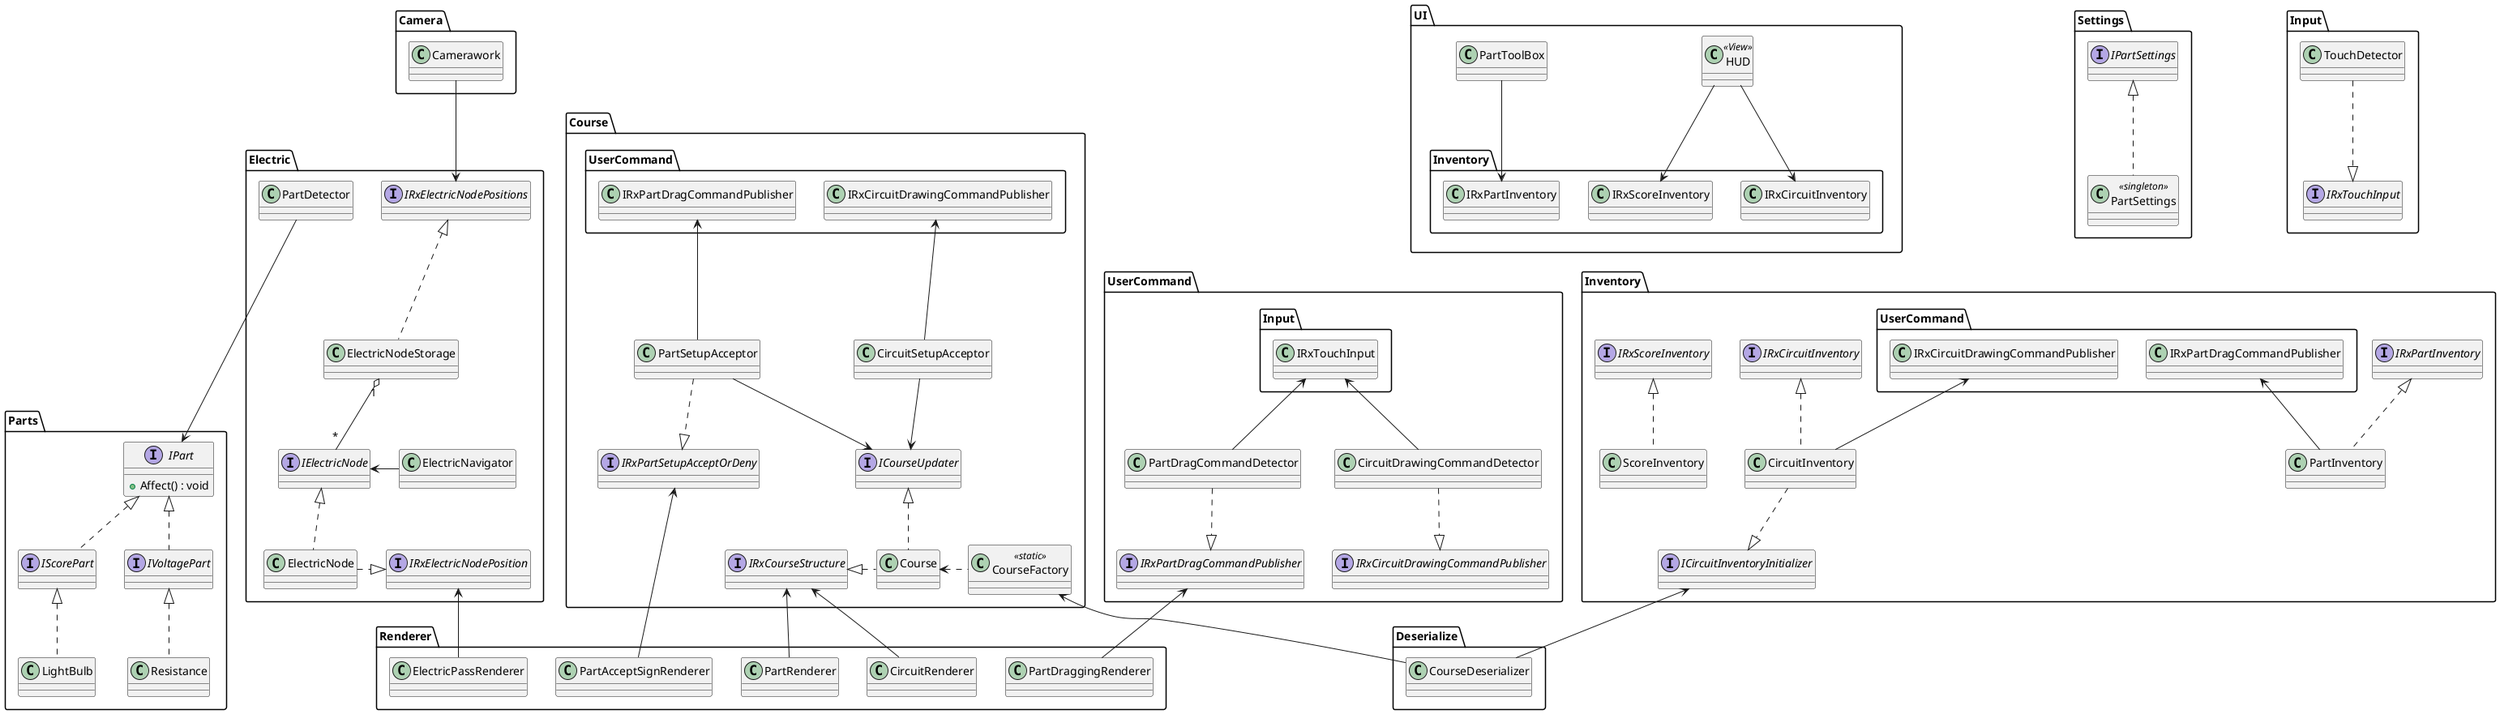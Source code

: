@startuml ElSchema

namespace UI {
    class HUD <<View>>
    HUD --> Inventory.IRxCircuitInventory
    HUD --> Inventory.IRxScoreInventory

    class PartToolBox
    PartToolBox --> Inventory.IRxPartInventory
}

namespace Inventory {
    ' 所持している電気回路部品の個数を管理する
    class PartInventory
    interface IRxPartInventory
    IRxPartInventory <|.. PartInventory
    UserCommand.IRxPartDragCommandPublisher <-- PartInventory
    ' 所持している導線の長さを管理する
    class CircuitInventory
    interface IRxCircuitInventory
    IRxCircuitInventory <|.. CircuitInventory
    interface ICircuitInventoryInitializer
    CircuitInventory ..|> ICircuitInventoryInitializer
    UserCommand.IRxCircuitDrawingCommandPublisher <-- CircuitInventory
    ' 所持しているスコアを管理する
    class ScoreInventory
    interface IRxScoreInventory
    IRxScoreInventory <|.. ScoreInventory
}

namespace Course {
    ' コースそのもの
    class Course
    ' コース情報を更新する
    interface ICourseUpdater
    ' コースの構造（どこに何があるかなど）の変化を配信する
    interface IRxCourseStructure
    ICourseUpdater <|.. Course
    IRxCourseStructure <|. Course

    class CourseFactory<<static>>
    CourseFactory .left> Course

    ' 電気回路部品の設置可否を判断する
    class PartSetupAcceptor
    UserCommand.IRxPartDragCommandPublisher <-- PartSetupAcceptor
    ' 受け付けた部品配置承認依頼の承認・否認を配信する
    interface IRxPartSetupAcceptOrDeny
    PartSetupAcceptor ..|> IRxPartSetupAcceptOrDeny
    PartSetupAcceptor --> ICourseUpdater

    ' 導線の設置可否を判断する
    class CircuitSetupAcceptor
    UserCommand.IRxCircuitDrawingCommandPublisher <-- CircuitSetupAcceptor
    CircuitSetupAcceptor --> ICourseUpdater
}

namespace Deserialize {
    ' コースデータを読み込んで解釈する
    class CourseDeserializer
    Inventory.ICircuitInventoryInitializer <-- CourseDeserializer
    Course.CourseFactory <-- CourseDeserializer
}

namespace Settings {
    ' Partのマスターデータを設定する
    class PartSettings<<singleton>>
    interface IPartSettings
    IPartSettings <|.. PartSettings
}

namespace UserCommand {
    ' ユーザーが部品をドラッグしていることを検知する
    interface IRxPartDragCommandPublisher
    class PartDragCommandDetector
    PartDragCommandDetector ..|> IRxPartDragCommandPublisher
    Input.IRxTouchInput <-- PartDragCommandDetector

    ' ユーザーが導線を描画していることを検知する
    interface IRxCircuitDrawingCommandPublisher
    class CircuitDrawingCommandDetector
    CircuitDrawingCommandDetector ..|> IRxCircuitDrawingCommandPublisher
    Input.IRxTouchInput <-- CircuitDrawingCommandDetector
}

' 電気回路図の部品
namespace Parts {
    interface IPart {
        +Affect() : void
    }
    ' 電気が到達するとスコアに影響を与える
    interface IScorePart{

    }
    ' 電気が到達すると電圧に影響を与える
    interface IVoltagePart {

    }

    IPart <|.. IScorePart
    IPart <|.. IVoltagePart

    ' 抵抗
    class Resistance
    ' 電球
    class LightBulb

    IVoltagePart <|.. Resistance
    IScorePart <|.. LightBulb
}

namespace Electric {
    ' 電気の先頭
    class ElectricNode
    interface IElectricNode
    interface IRxElectricNodePosition
    IElectricNode <|.. ElectricNode
    ElectricNode .|> IRxElectricNodePosition
    ' 電気が進む先を決定する
    class ElectricNavigator
    IElectricNode <- ElectricNavigator
    ' 電気が何らかの部品に到達したことを検知する
    class PartDetector
    ' 画面上に存在する電気ノードを保持する
    class ElectricNodeStorage
    interface IRxElectricNodePositions
    IRxElectricNodePositions <|.. ElectricNodeStorage
    ElectricNodeStorage "1" o-- "*" IElectricNode

    PartDetector ---> Parts.IPart
}

namespace Camera {
    class Camerawork
    Camerawork --> Electric.IRxElectricNodePositions
}

namespace Input {
    ' タッチ入力を検知する
    interface IRxTouchInput
    class TouchDetector 
    TouchDetector ..|> IRxTouchInput
}


namespace Renderer {
    ' 導線と電気回路部品のレンダラー
    class CircuitRenderer
    class PartRenderer
    Course.IRxCourseStructure <-- CircuitRenderer
    Course.IRxCourseStructure <-- PartRenderer
    ' 電気の軌跡のレンダラー
    class ElectricPassRenderer
    Electric.IRxElectricNodePosition <-- ElectricPassRenderer
    ' 部品配置プレビューサインのレンダラー
    class PartAcceptSignRenderer
    Course.IRxPartSetupAcceptOrDeny <-- PartAcceptSignRenderer
    ' ドラッグ中の軌跡を描画するレンダラー
    class PartDraggingRenderer
    UserCommand.IRxPartDragCommandPublisher <-- PartDraggingRenderer
}

@enduml